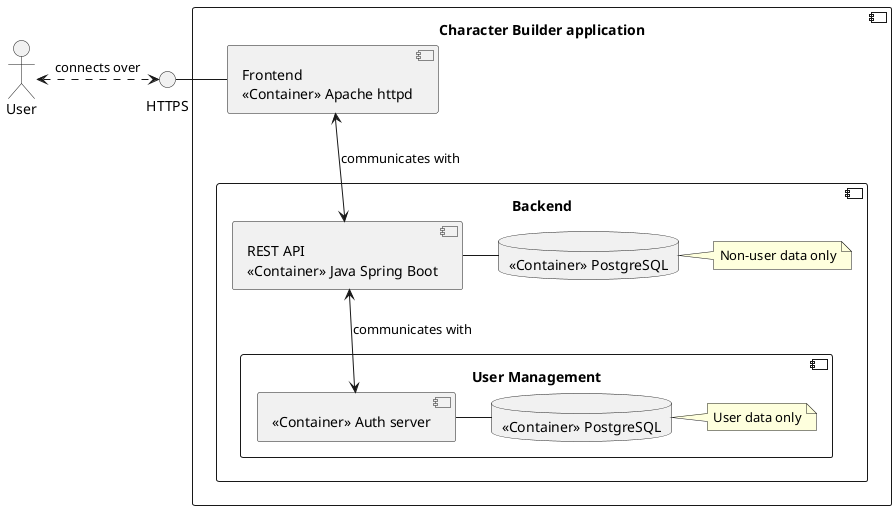 @startuml
actor User as User
interface HTTPS as Interface_HTTPS
User <.> Interface_HTTPS: connects over

component "Character Builder application" {
[Frontend\n<<Container>> Apache httpd] as Frontend

component "Backend" {
  [REST API\n<<Container>> Java Spring Boot] as SpringBootBackend
  Database "<<Container>> PostgreSQL" as NonUserDataDb
  note right of NonUserDataDb
    Non-user data only
  end note
  component "User Management" {
    Database "<<Container>> PostgreSQL" as UserDataDb
    [<<Container>> Auth server] as AuthServer
    note right of UserDataDb
      User data only
    end note
  }
}

Interface_HTTPS - Frontend
Frontend <--> SpringBootBackend: communicates with
SpringBootBackend - NonUserDataDb
SpringBootBackend <--> AuthServer: communicates with
AuthServer - UserDataDb

}
@enduml